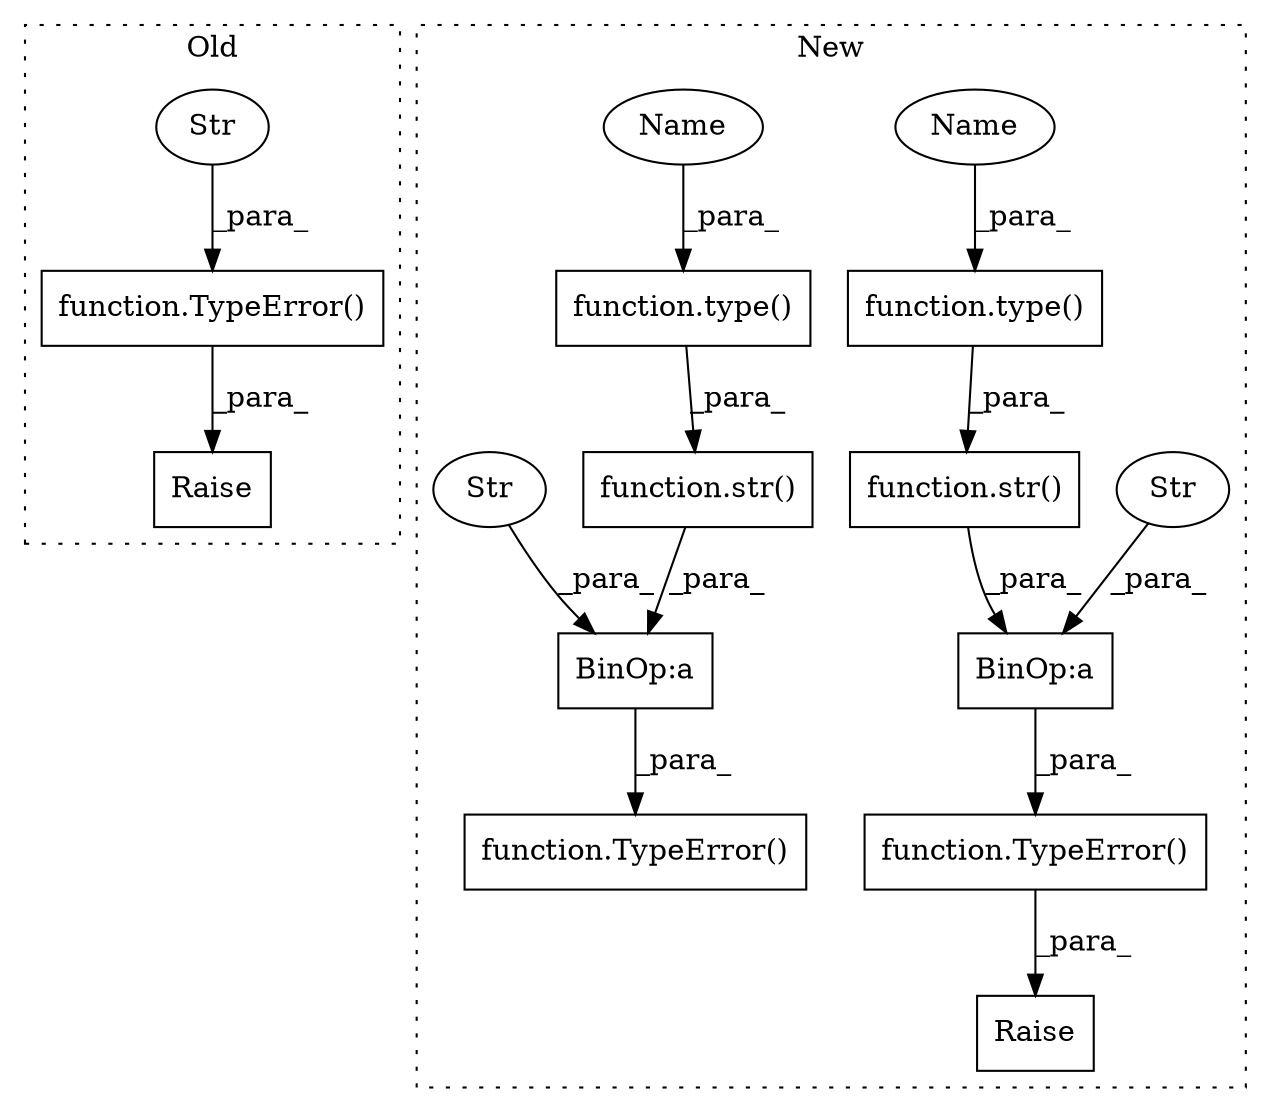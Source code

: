 digraph G {
subgraph cluster0 {
1 [label="Raise" a="91" s="17216" l="6" shape="box"];
6 [label="function.TypeError()" a="75" s="17222,17365" l="10,1" shape="box"];
7 [label="Str" a="66" s="17232" l="133" shape="ellipse"];
label = "Old";
style="dotted";
}
subgraph cluster1 {
2 [label="function.type()" a="75" s="24262,24272" l="5,1" shape="box"];
3 [label="BinOp:a" a="82" s="24255" l="3" shape="box"];
4 [label="Str" a="66" s="24143" l="112" shape="ellipse"];
5 [label="function.TypeError()" a="75" s="24133,24274" l="10,1" shape="box"];
8 [label="function.str()" a="75" s="24258,24273" l="4,1" shape="box"];
9 [label="function.type()" a="75" s="24519,24529" l="5,1" shape="box"];
10 [label="BinOp:a" a="82" s="24512" l="3" shape="box"];
11 [label="Str" a="66" s="24408" l="104" shape="ellipse"];
12 [label="function.TypeError()" a="75" s="24398,24531" l="10,1" shape="box"];
13 [label="function.str()" a="75" s="24515,24530" l="4,1" shape="box"];
14 [label="Raise" a="91" s="24127" l="6" shape="box"];
15 [label="Name" a="87" s="24267" l="5" shape="ellipse"];
16 [label="Name" a="87" s="24524" l="5" shape="ellipse"];
label = "New";
style="dotted";
}
2 -> 8 [label="_para_"];
3 -> 5 [label="_para_"];
4 -> 3 [label="_para_"];
5 -> 14 [label="_para_"];
6 -> 1 [label="_para_"];
7 -> 6 [label="_para_"];
8 -> 3 [label="_para_"];
9 -> 13 [label="_para_"];
10 -> 12 [label="_para_"];
11 -> 10 [label="_para_"];
13 -> 10 [label="_para_"];
15 -> 2 [label="_para_"];
16 -> 9 [label="_para_"];
}